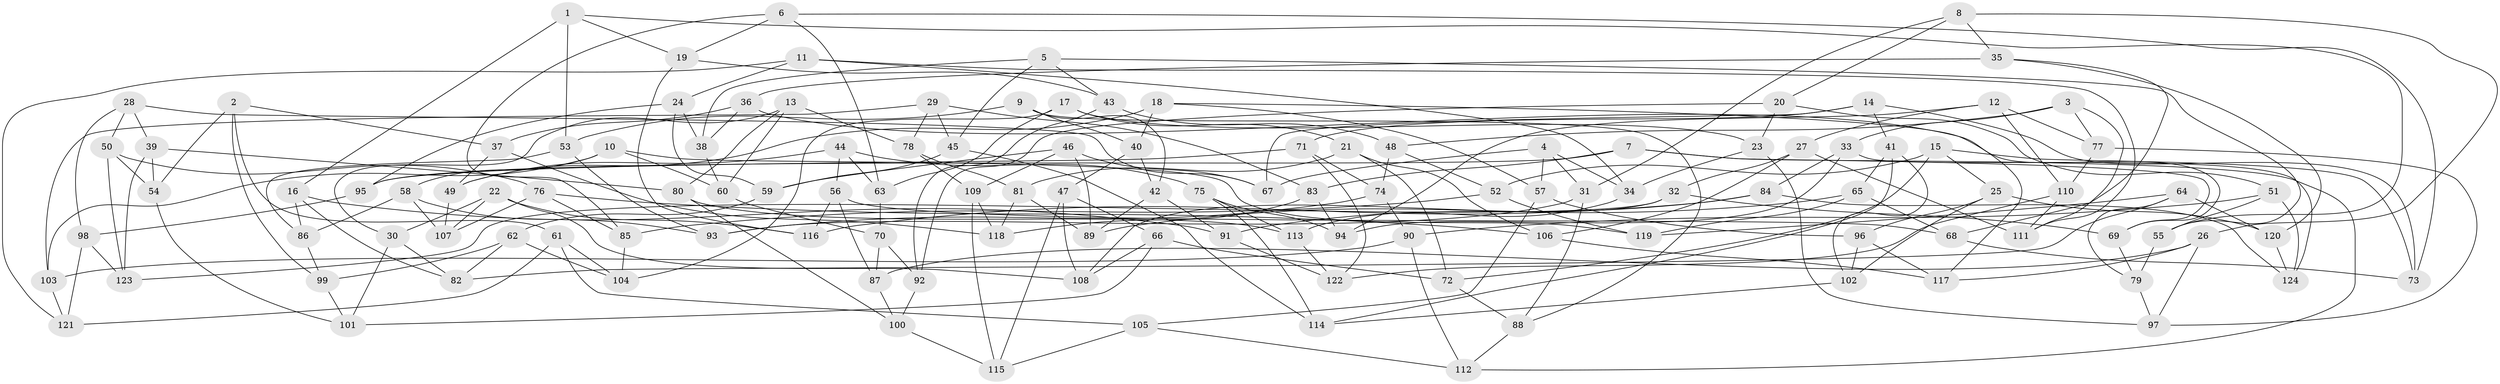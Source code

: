 // coarse degree distribution, {6: 0.08064516129032258, 4: 0.5483870967741935, 8: 0.06451612903225806, 5: 0.11290322580645161, 3: 0.08064516129032258, 10: 0.04838709677419355, 2: 0.016129032258064516, 7: 0.016129032258064516, 12: 0.016129032258064516, 9: 0.016129032258064516}
// Generated by graph-tools (version 1.1) at 2025/01/03/04/25 22:01:19]
// undirected, 124 vertices, 248 edges
graph export_dot {
graph [start="1"]
  node [color=gray90,style=filled];
  1;
  2;
  3;
  4;
  5;
  6;
  7;
  8;
  9;
  10;
  11;
  12;
  13;
  14;
  15;
  16;
  17;
  18;
  19;
  20;
  21;
  22;
  23;
  24;
  25;
  26;
  27;
  28;
  29;
  30;
  31;
  32;
  33;
  34;
  35;
  36;
  37;
  38;
  39;
  40;
  41;
  42;
  43;
  44;
  45;
  46;
  47;
  48;
  49;
  50;
  51;
  52;
  53;
  54;
  55;
  56;
  57;
  58;
  59;
  60;
  61;
  62;
  63;
  64;
  65;
  66;
  67;
  68;
  69;
  70;
  71;
  72;
  73;
  74;
  75;
  76;
  77;
  78;
  79;
  80;
  81;
  82;
  83;
  84;
  85;
  86;
  87;
  88;
  89;
  90;
  91;
  92;
  93;
  94;
  95;
  96;
  97;
  98;
  99;
  100;
  101;
  102;
  103;
  104;
  105;
  106;
  107;
  108;
  109;
  110;
  111;
  112;
  113;
  114;
  115;
  116;
  117;
  118;
  119;
  120;
  121;
  122;
  123;
  124;
  1 -- 53;
  1 -- 16;
  1 -- 19;
  1 -- 55;
  2 -- 61;
  2 -- 99;
  2 -- 54;
  2 -- 37;
  3 -- 48;
  3 -- 111;
  3 -- 33;
  3 -- 77;
  4 -- 67;
  4 -- 34;
  4 -- 57;
  4 -- 31;
  5 -- 43;
  5 -- 38;
  5 -- 45;
  5 -- 55;
  6 -- 73;
  6 -- 85;
  6 -- 63;
  6 -- 19;
  7 -- 112;
  7 -- 69;
  7 -- 83;
  7 -- 95;
  8 -- 35;
  8 -- 31;
  8 -- 26;
  8 -- 20;
  9 -- 53;
  9 -- 42;
  9 -- 40;
  9 -- 88;
  10 -- 58;
  10 -- 119;
  10 -- 103;
  10 -- 60;
  11 -- 121;
  11 -- 24;
  11 -- 34;
  11 -- 111;
  12 -- 94;
  12 -- 110;
  12 -- 77;
  12 -- 27;
  13 -- 80;
  13 -- 78;
  13 -- 30;
  13 -- 60;
  14 -- 67;
  14 -- 71;
  14 -- 73;
  14 -- 41;
  15 -- 73;
  15 -- 52;
  15 -- 25;
  15 -- 72;
  16 -- 86;
  16 -- 91;
  16 -- 82;
  17 -- 23;
  17 -- 104;
  17 -- 21;
  17 -- 63;
  18 -- 117;
  18 -- 49;
  18 -- 40;
  18 -- 57;
  19 -- 43;
  19 -- 116;
  20 -- 23;
  20 -- 92;
  20 -- 51;
  21 -- 72;
  21 -- 81;
  21 -- 106;
  22 -- 116;
  22 -- 30;
  22 -- 108;
  22 -- 107;
  23 -- 97;
  23 -- 34;
  24 -- 59;
  24 -- 95;
  24 -- 38;
  25 -- 96;
  25 -- 102;
  25 -- 120;
  26 -- 117;
  26 -- 87;
  26 -- 97;
  27 -- 111;
  27 -- 32;
  27 -- 106;
  28 -- 50;
  28 -- 98;
  28 -- 67;
  28 -- 39;
  29 -- 103;
  29 -- 45;
  29 -- 83;
  29 -- 78;
  30 -- 101;
  30 -- 82;
  31 -- 93;
  31 -- 88;
  32 -- 69;
  32 -- 108;
  32 -- 123;
  33 -- 94;
  33 -- 84;
  33 -- 124;
  34 -- 113;
  35 -- 120;
  35 -- 68;
  35 -- 36;
  36 -- 38;
  36 -- 69;
  36 -- 37;
  37 -- 49;
  37 -- 118;
  38 -- 60;
  39 -- 123;
  39 -- 80;
  39 -- 54;
  40 -- 47;
  40 -- 42;
  41 -- 102;
  41 -- 114;
  41 -- 65;
  42 -- 91;
  42 -- 89;
  43 -- 48;
  43 -- 92;
  44 -- 56;
  44 -- 49;
  44 -- 63;
  44 -- 75;
  45 -- 114;
  45 -- 59;
  46 -- 89;
  46 -- 109;
  46 -- 59;
  46 -- 67;
  47 -- 108;
  47 -- 115;
  47 -- 66;
  48 -- 74;
  48 -- 52;
  49 -- 107;
  50 -- 54;
  50 -- 76;
  50 -- 123;
  51 -- 124;
  51 -- 55;
  51 -- 90;
  52 -- 119;
  52 -- 85;
  53 -- 93;
  53 -- 86;
  54 -- 101;
  55 -- 79;
  56 -- 68;
  56 -- 116;
  56 -- 87;
  57 -- 105;
  57 -- 96;
  58 -- 86;
  58 -- 93;
  58 -- 107;
  59 -- 62;
  60 -- 70;
  61 -- 105;
  61 -- 104;
  61 -- 121;
  62 -- 104;
  62 -- 82;
  62 -- 99;
  63 -- 70;
  64 -- 82;
  64 -- 79;
  64 -- 120;
  64 -- 119;
  65 -- 119;
  65 -- 89;
  65 -- 68;
  66 -- 72;
  66 -- 101;
  66 -- 108;
  68 -- 73;
  69 -- 79;
  70 -- 87;
  70 -- 92;
  71 -- 74;
  71 -- 95;
  71 -- 122;
  72 -- 88;
  74 -- 93;
  74 -- 90;
  75 -- 114;
  75 -- 113;
  75 -- 94;
  76 -- 106;
  76 -- 107;
  76 -- 85;
  77 -- 110;
  77 -- 97;
  78 -- 81;
  78 -- 109;
  79 -- 97;
  80 -- 100;
  80 -- 113;
  81 -- 118;
  81 -- 89;
  83 -- 94;
  83 -- 118;
  84 -- 116;
  84 -- 124;
  84 -- 91;
  85 -- 104;
  86 -- 99;
  87 -- 100;
  88 -- 112;
  90 -- 112;
  90 -- 103;
  91 -- 122;
  92 -- 100;
  95 -- 98;
  96 -- 117;
  96 -- 102;
  98 -- 123;
  98 -- 121;
  99 -- 101;
  100 -- 115;
  102 -- 114;
  103 -- 121;
  105 -- 115;
  105 -- 112;
  106 -- 117;
  109 -- 118;
  109 -- 115;
  110 -- 111;
  110 -- 122;
  113 -- 122;
  120 -- 124;
}
